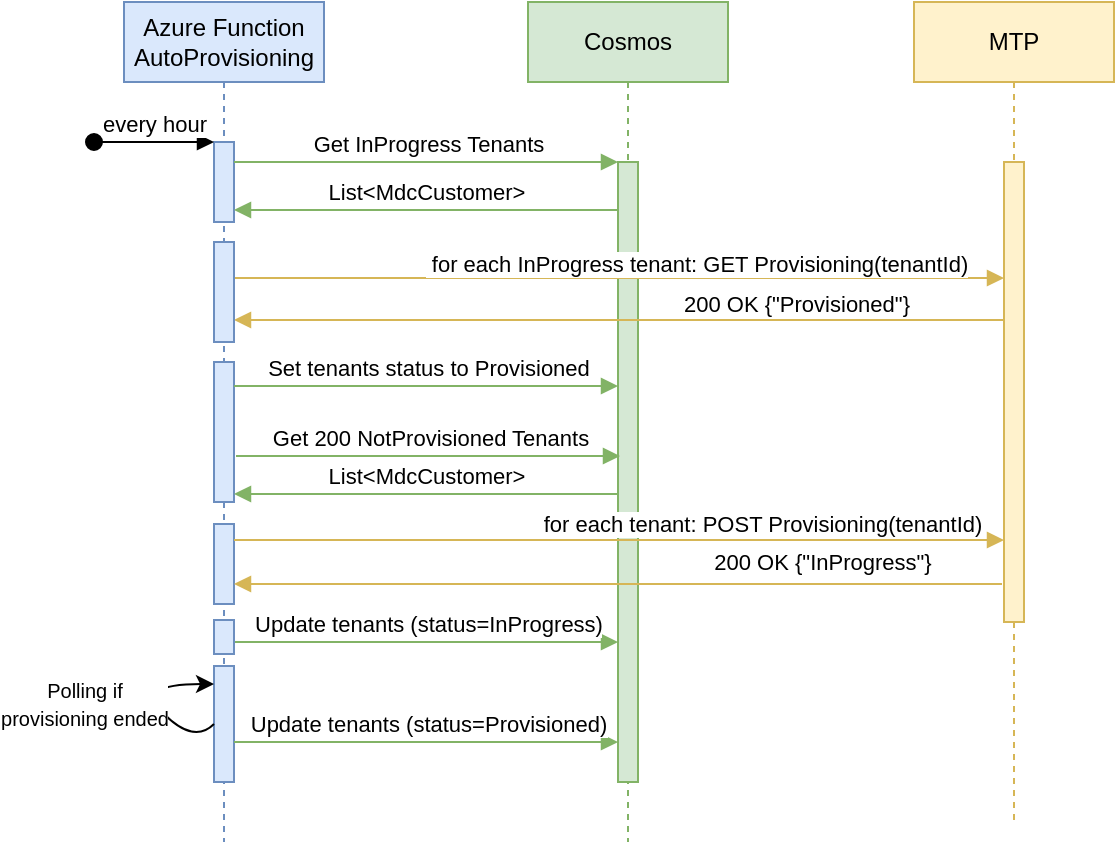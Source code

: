 <mxfile version="23.1.5" type="github" pages="6">
  <diagram name="Page-1" id="2YBvvXClWsGukQMizWep">
    <mxGraphModel dx="2714" dy="1416" grid="1" gridSize="10" guides="1" tooltips="1" connect="1" arrows="1" fold="1" page="1" pageScale="1" pageWidth="850" pageHeight="1100" math="0" shadow="0">
      <root>
        <mxCell id="0" />
        <mxCell id="1" parent="0" />
        <mxCell id="aM9ryv3xv72pqoxQDRHE-1" value="Azure Function&lt;br&gt;AutoProvisioning" style="shape=umlLifeline;perimeter=lifelinePerimeter;whiteSpace=wrap;html=1;container=0;dropTarget=0;collapsible=0;recursiveResize=0;outlineConnect=0;portConstraint=eastwest;newEdgeStyle={&quot;edgeStyle&quot;:&quot;elbowEdgeStyle&quot;,&quot;elbow&quot;:&quot;vertical&quot;,&quot;curved&quot;:0,&quot;rounded&quot;:0};fillColor=#dae8fc;strokeColor=#6c8ebf;" parent="1" vertex="1">
          <mxGeometry x="71" y="40" width="100" height="420" as="geometry" />
        </mxCell>
        <mxCell id="aM9ryv3xv72pqoxQDRHE-2" value="" style="html=1;points=[];perimeter=orthogonalPerimeter;outlineConnect=0;targetShapes=umlLifeline;portConstraint=eastwest;newEdgeStyle={&quot;edgeStyle&quot;:&quot;elbowEdgeStyle&quot;,&quot;elbow&quot;:&quot;vertical&quot;,&quot;curved&quot;:0,&quot;rounded&quot;:0};fillColor=#dae8fc;strokeColor=#6c8ebf;" parent="aM9ryv3xv72pqoxQDRHE-1" vertex="1">
          <mxGeometry x="45" y="70" width="10" height="40" as="geometry" />
        </mxCell>
        <mxCell id="aM9ryv3xv72pqoxQDRHE-3" value="every hour" style="html=1;verticalAlign=bottom;startArrow=oval;endArrow=block;startSize=8;edgeStyle=elbowEdgeStyle;elbow=vertical;curved=0;rounded=0;" parent="aM9ryv3xv72pqoxQDRHE-1" target="aM9ryv3xv72pqoxQDRHE-2" edge="1">
          <mxGeometry relative="1" as="geometry">
            <mxPoint x="-15" y="70" as="sourcePoint" />
          </mxGeometry>
        </mxCell>
        <mxCell id="b4lbpdpAouATNFra2iNW-19" value="" style="html=1;points=[];perimeter=orthogonalPerimeter;outlineConnect=0;targetShapes=umlLifeline;portConstraint=eastwest;newEdgeStyle={&quot;edgeStyle&quot;:&quot;elbowEdgeStyle&quot;,&quot;elbow&quot;:&quot;vertical&quot;,&quot;curved&quot;:0,&quot;rounded&quot;:0};fillColor=#dae8fc;strokeColor=#6c8ebf;" parent="aM9ryv3xv72pqoxQDRHE-1" vertex="1">
          <mxGeometry x="45" y="261" width="10" height="40" as="geometry" />
        </mxCell>
        <mxCell id="b4lbpdpAouATNFra2iNW-20" value="" style="html=1;points=[];perimeter=orthogonalPerimeter;outlineConnect=0;targetShapes=umlLifeline;portConstraint=eastwest;newEdgeStyle={&quot;edgeStyle&quot;:&quot;elbowEdgeStyle&quot;,&quot;elbow&quot;:&quot;vertical&quot;,&quot;curved&quot;:0,&quot;rounded&quot;:0};fillColor=#dae8fc;strokeColor=#6c8ebf;" parent="aM9ryv3xv72pqoxQDRHE-1" vertex="1">
          <mxGeometry x="45" y="332" width="10" height="58" as="geometry" />
        </mxCell>
        <mxCell id="aM9ryv3xv72pqoxQDRHE-5" value="Cosmos" style="shape=umlLifeline;perimeter=lifelinePerimeter;whiteSpace=wrap;html=1;container=0;dropTarget=0;collapsible=0;recursiveResize=0;outlineConnect=0;portConstraint=eastwest;newEdgeStyle={&quot;edgeStyle&quot;:&quot;elbowEdgeStyle&quot;,&quot;elbow&quot;:&quot;vertical&quot;,&quot;curved&quot;:0,&quot;rounded&quot;:0};fillColor=#d5e8d4;strokeColor=#82b366;" parent="1" vertex="1">
          <mxGeometry x="273" y="40" width="100" height="420" as="geometry" />
        </mxCell>
        <mxCell id="aM9ryv3xv72pqoxQDRHE-6" value="" style="html=1;points=[];perimeter=orthogonalPerimeter;outlineConnect=0;targetShapes=umlLifeline;portConstraint=eastwest;newEdgeStyle={&quot;edgeStyle&quot;:&quot;elbowEdgeStyle&quot;,&quot;elbow&quot;:&quot;vertical&quot;,&quot;curved&quot;:0,&quot;rounded&quot;:0};fillColor=#d5e8d4;strokeColor=#82b366;" parent="aM9ryv3xv72pqoxQDRHE-5" vertex="1">
          <mxGeometry x="45" y="80" width="10" height="310" as="geometry" />
        </mxCell>
        <mxCell id="aM9ryv3xv72pqoxQDRHE-7" value="Get InProgress Tenants" style="html=1;verticalAlign=bottom;endArrow=block;edgeStyle=elbowEdgeStyle;elbow=vertical;curved=0;rounded=0;fillColor=#d5e8d4;strokeColor=#82b366;" parent="1" source="aM9ryv3xv72pqoxQDRHE-2" target="aM9ryv3xv72pqoxQDRHE-6" edge="1">
          <mxGeometry x="0.003" relative="1" as="geometry">
            <mxPoint x="226" y="130" as="sourcePoint" />
            <Array as="points">
              <mxPoint x="211" y="120" />
            </Array>
            <mxPoint as="offset" />
          </mxGeometry>
        </mxCell>
        <mxCell id="aM9ryv3xv72pqoxQDRHE-9" value="List&amp;lt;MdcCustomer&amp;gt;" style="html=1;verticalAlign=bottom;endArrow=block;edgeStyle=elbowEdgeStyle;elbow=vertical;curved=0;rounded=0;fillColor=#d5e8d4;strokeColor=#82b366;" parent="1" source="aM9ryv3xv72pqoxQDRHE-6" target="aM9ryv3xv72pqoxQDRHE-2" edge="1">
          <mxGeometry relative="1" as="geometry">
            <mxPoint x="296" y="144" as="sourcePoint" />
            <Array as="points">
              <mxPoint x="221" y="144" />
            </Array>
            <mxPoint x="131" y="144" as="targetPoint" />
          </mxGeometry>
        </mxCell>
        <mxCell id="b4lbpdpAouATNFra2iNW-1" value="MTP" style="shape=umlLifeline;perimeter=lifelinePerimeter;whiteSpace=wrap;html=1;container=0;dropTarget=0;collapsible=0;recursiveResize=0;outlineConnect=0;portConstraint=eastwest;newEdgeStyle={&quot;edgeStyle&quot;:&quot;elbowEdgeStyle&quot;,&quot;elbow&quot;:&quot;vertical&quot;,&quot;curved&quot;:0,&quot;rounded&quot;:0};fillColor=#fff2cc;strokeColor=#d6b656;" parent="1" vertex="1">
          <mxGeometry x="466" y="40" width="100" height="410" as="geometry" />
        </mxCell>
        <mxCell id="b4lbpdpAouATNFra2iNW-2" value="" style="html=1;points=[];perimeter=orthogonalPerimeter;outlineConnect=0;targetShapes=umlLifeline;portConstraint=eastwest;newEdgeStyle={&quot;edgeStyle&quot;:&quot;elbowEdgeStyle&quot;,&quot;elbow&quot;:&quot;vertical&quot;,&quot;curved&quot;:0,&quot;rounded&quot;:0};fillColor=#fff2cc;strokeColor=#d6b656;" parent="b4lbpdpAouATNFra2iNW-1" vertex="1">
          <mxGeometry x="45" y="80" width="10" height="230" as="geometry" />
        </mxCell>
        <mxCell id="b4lbpdpAouATNFra2iNW-3" value="&amp;nbsp;for each InProgress tenant: GET Provisioning(tenantId)" style="html=1;verticalAlign=bottom;endArrow=block;edgeStyle=elbowEdgeStyle;elbow=vertical;curved=0;rounded=0;fillColor=#fff2cc;strokeColor=#d6b656;" parent="1" target="b4lbpdpAouATNFra2iNW-2" edge="1">
          <mxGeometry x="0.198" y="-2" relative="1" as="geometry">
            <mxPoint x="126" y="178" as="sourcePoint" />
            <Array as="points">
              <mxPoint x="217" y="178" />
            </Array>
            <mxPoint x="486" y="178" as="targetPoint" />
            <mxPoint as="offset" />
          </mxGeometry>
        </mxCell>
        <mxCell id="b4lbpdpAouATNFra2iNW-4" value="200 OK {&quot;Provisioned&quot;}" style="html=1;verticalAlign=bottom;endArrow=block;edgeStyle=elbowEdgeStyle;elbow=vertical;curved=0;rounded=0;fillColor=#fff2cc;strokeColor=#d6b656;" parent="1" source="b4lbpdpAouATNFra2iNW-2" target="aM9ryv3xv72pqoxQDRHE-4" edge="1">
          <mxGeometry x="-0.456" y="1" relative="1" as="geometry">
            <mxPoint x="486" y="199" as="sourcePoint" />
            <Array as="points">
              <mxPoint x="227" y="199" />
            </Array>
            <mxPoint x="131" y="200" as="targetPoint" />
            <mxPoint as="offset" />
          </mxGeometry>
        </mxCell>
        <mxCell id="b4lbpdpAouATNFra2iNW-7" value="for each tenant: POST Provisioning(tenantId)" style="html=1;verticalAlign=bottom;endArrow=block;edgeStyle=elbowEdgeStyle;elbow=vertical;curved=0;rounded=0;fillColor=#fff2cc;strokeColor=#d6b656;" parent="1" target="b4lbpdpAouATNFra2iNW-2" edge="1">
          <mxGeometry x="0.371" y="-1" relative="1" as="geometry">
            <mxPoint x="126" y="309" as="sourcePoint" />
            <Array as="points">
              <mxPoint x="217" y="309" />
            </Array>
            <mxPoint x="500" y="309" as="targetPoint" />
            <mxPoint as="offset" />
          </mxGeometry>
        </mxCell>
        <mxCell id="b4lbpdpAouATNFra2iNW-8" value="200 OK {&quot;InProgress&quot;}" style="html=1;verticalAlign=bottom;endArrow=block;edgeStyle=elbowEdgeStyle;elbow=vertical;curved=0;rounded=0;fillColor=#fff2cc;strokeColor=#d6b656;" parent="1" edge="1">
          <mxGeometry x="-0.528" y="-2" relative="1" as="geometry">
            <mxPoint x="510" y="331" as="sourcePoint" />
            <Array as="points">
              <mxPoint x="227" y="331" />
            </Array>
            <mxPoint x="126" y="331" as="targetPoint" />
            <mxPoint as="offset" />
          </mxGeometry>
        </mxCell>
        <mxCell id="b4lbpdpAouATNFra2iNW-9" value="Update tenants (status=InProgress)" style="html=1;verticalAlign=bottom;endArrow=block;edgeStyle=elbowEdgeStyle;elbow=vertical;curved=0;rounded=0;fillColor=#d5e8d4;strokeColor=#82b366;" parent="1" edge="1">
          <mxGeometry x="0.003" relative="1" as="geometry">
            <mxPoint x="126" y="360" as="sourcePoint" />
            <Array as="points">
              <mxPoint x="216" y="360" />
            </Array>
            <mxPoint x="318" y="360" as="targetPoint" />
            <mxPoint as="offset" />
          </mxGeometry>
        </mxCell>
        <mxCell id="aM9ryv3xv72pqoxQDRHE-4" value="" style="html=1;points=[];perimeter=orthogonalPerimeter;outlineConnect=0;targetShapes=umlLifeline;portConstraint=eastwest;newEdgeStyle={&quot;edgeStyle&quot;:&quot;elbowEdgeStyle&quot;,&quot;elbow&quot;:&quot;vertical&quot;,&quot;curved&quot;:0,&quot;rounded&quot;:0};fillColor=#dae8fc;strokeColor=#6c8ebf;" parent="1" vertex="1">
          <mxGeometry x="116" y="160" width="10" height="50" as="geometry" />
        </mxCell>
        <mxCell id="b4lbpdpAouATNFra2iNW-11" value="" style="html=1;points=[];perimeter=orthogonalPerimeter;outlineConnect=0;targetShapes=umlLifeline;portConstraint=eastwest;newEdgeStyle={&quot;edgeStyle&quot;:&quot;elbowEdgeStyle&quot;,&quot;elbow&quot;:&quot;vertical&quot;,&quot;curved&quot;:0,&quot;rounded&quot;:0};fillColor=#dae8fc;strokeColor=#6c8ebf;" parent="1" vertex="1">
          <mxGeometry x="116" y="220" width="10" height="70" as="geometry" />
        </mxCell>
        <mxCell id="b4lbpdpAouATNFra2iNW-12" value="Get 200 NotProvisioned Tenants" style="html=1;verticalAlign=bottom;endArrow=block;edgeStyle=elbowEdgeStyle;elbow=vertical;curved=0;rounded=0;fillColor=#d5e8d4;strokeColor=#82b366;" parent="1" edge="1">
          <mxGeometry x="0.003" relative="1" as="geometry">
            <mxPoint x="127" y="267" as="sourcePoint" />
            <Array as="points">
              <mxPoint x="212" y="267" />
            </Array>
            <mxPoint x="319" y="267" as="targetPoint" />
            <mxPoint as="offset" />
          </mxGeometry>
        </mxCell>
        <mxCell id="b4lbpdpAouATNFra2iNW-13" value="List&amp;lt;MdcCustomer&amp;gt;" style="html=1;verticalAlign=bottom;endArrow=block;edgeStyle=elbowEdgeStyle;elbow=vertical;curved=0;rounded=0;fillColor=#d5e8d4;strokeColor=#82b366;" parent="1" edge="1">
          <mxGeometry relative="1" as="geometry">
            <mxPoint x="318" y="286" as="sourcePoint" />
            <Array as="points">
              <mxPoint x="231" y="286" />
            </Array>
            <mxPoint x="126" y="286" as="targetPoint" />
          </mxGeometry>
        </mxCell>
        <mxCell id="b4lbpdpAouATNFra2iNW-14" value="" style="html=1;points=[];perimeter=orthogonalPerimeter;outlineConnect=0;targetShapes=umlLifeline;portConstraint=eastwest;newEdgeStyle={&quot;edgeStyle&quot;:&quot;elbowEdgeStyle&quot;,&quot;elbow&quot;:&quot;vertical&quot;,&quot;curved&quot;:0,&quot;rounded&quot;:0};fillColor=#dae8fc;strokeColor=#6c8ebf;" parent="1" vertex="1">
          <mxGeometry x="116" y="349" width="10" height="17" as="geometry" />
        </mxCell>
        <mxCell id="b4lbpdpAouATNFra2iNW-16" value="" style="curved=1;endArrow=classic;html=1;rounded=0;" parent="1" edge="1">
          <mxGeometry width="50" height="50" relative="1" as="geometry">
            <mxPoint x="116" y="401" as="sourcePoint" />
            <mxPoint x="116" y="381" as="targetPoint" />
            <Array as="points">
              <mxPoint x="106" y="411" />
              <mxPoint x="76" y="381" />
            </Array>
          </mxGeometry>
        </mxCell>
        <mxCell id="b4lbpdpAouATNFra2iNW-17" value="&lt;font style=&quot;font-size: 10px;&quot;&gt;Polling if &lt;br&gt;provisioning ended&lt;/font&gt;" style="edgeLabel;html=1;align=center;verticalAlign=middle;resizable=0;points=[];" parent="b4lbpdpAouATNFra2iNW-16" vertex="1" connectable="0">
          <mxGeometry x="-0.183" y="-4" relative="1" as="geometry">
            <mxPoint x="-40" y="1" as="offset" />
          </mxGeometry>
        </mxCell>
        <mxCell id="b4lbpdpAouATNFra2iNW-18" value="Set tenants status to Provisioned" style="html=1;verticalAlign=bottom;endArrow=block;edgeStyle=elbowEdgeStyle;elbow=vertical;curved=0;rounded=0;fillColor=#d5e8d4;strokeColor=#82b366;" parent="1" edge="1">
          <mxGeometry x="0.003" relative="1" as="geometry">
            <mxPoint x="126" y="232" as="sourcePoint" />
            <Array as="points">
              <mxPoint x="211" y="232" />
            </Array>
            <mxPoint x="318" y="232" as="targetPoint" />
            <mxPoint as="offset" />
          </mxGeometry>
        </mxCell>
        <mxCell id="b4lbpdpAouATNFra2iNW-21" value="Update tenants (status=Provisioned)" style="html=1;verticalAlign=bottom;endArrow=block;edgeStyle=elbowEdgeStyle;elbow=vertical;curved=0;rounded=0;fillColor=#d5e8d4;strokeColor=#82b366;" parent="1" edge="1">
          <mxGeometry x="0.003" relative="1" as="geometry">
            <mxPoint x="126" y="410" as="sourcePoint" />
            <Array as="points">
              <mxPoint x="216" y="410" />
            </Array>
            <mxPoint x="318" y="410" as="targetPoint" />
            <mxPoint as="offset" />
          </mxGeometry>
        </mxCell>
      </root>
    </mxGraphModel>
  </diagram>
  <diagram id="FLXgtTnk6XGDQVFKjpVH" name="Page-2">
    <mxGraphModel dx="2714" dy="1416" grid="1" gridSize="10" guides="1" tooltips="1" connect="1" arrows="1" fold="1" page="1" pageScale="1" pageWidth="850" pageHeight="1100" math="0" shadow="0">
      <root>
        <mxCell id="0" />
        <mxCell id="1" parent="0" />
        <mxCell id="_qo7cVIRxFELI1Txun5--12" value="" style="rounded=0;whiteSpace=wrap;html=1;fillColor=none;dashed=1;" parent="1" vertex="1">
          <mxGeometry x="270" y="38" width="330" height="392" as="geometry" />
        </mxCell>
        <mxCell id="_qo7cVIRxFELI1Txun5--7" style="edgeStyle=orthogonalEdgeStyle;rounded=0;orthogonalLoop=1;jettySize=auto;html=1;exitX=1;exitY=0.5;exitDx=0;exitDy=0;entryX=0;entryY=0.5;entryDx=0;entryDy=0;" parent="1" source="_qo7cVIRxFELI1Txun5--1" target="_qo7cVIRxFELI1Txun5--2" edge="1">
          <mxGeometry relative="1" as="geometry" />
        </mxCell>
        <mxCell id="_qo7cVIRxFELI1Txun5--8" style="edgeStyle=orthogonalEdgeStyle;rounded=0;orthogonalLoop=1;jettySize=auto;html=1;exitX=1;exitY=0.5;exitDx=0;exitDy=0;" parent="1" source="_qo7cVIRxFELI1Txun5--1" target="_qo7cVIRxFELI1Txun5--3" edge="1">
          <mxGeometry relative="1" as="geometry">
            <Array as="points">
              <mxPoint x="440" y="150" />
              <mxPoint x="440" y="130" />
            </Array>
          </mxGeometry>
        </mxCell>
        <mxCell id="_qo7cVIRxFELI1Txun5--9" style="edgeStyle=orthogonalEdgeStyle;rounded=0;orthogonalLoop=1;jettySize=auto;html=1;exitX=1;exitY=0.5;exitDx=0;exitDy=0;entryX=0;entryY=0.5;entryDx=0;entryDy=0;" parent="1" source="_qo7cVIRxFELI1Txun5--1" target="_qo7cVIRxFELI1Txun5--4" edge="1">
          <mxGeometry relative="1" as="geometry" />
        </mxCell>
        <mxCell id="_qo7cVIRxFELI1Txun5--1" value="M365D" style="whiteSpace=wrap;html=1;aspect=fixed;" parent="1" vertex="1">
          <mxGeometry x="320" y="110" width="80" height="80" as="geometry" />
        </mxCell>
        <mxCell id="_qo7cVIRxFELI1Txun5--2" value="MDO" style="whiteSpace=wrap;html=1;aspect=fixed;fillColor=#d5e8d4;strokeColor=#82b366;" parent="1" vertex="1">
          <mxGeometry x="480" y="50" width="50" height="50" as="geometry" />
        </mxCell>
        <mxCell id="_qo7cVIRxFELI1Txun5--18" style="edgeStyle=orthogonalEdgeStyle;rounded=0;orthogonalLoop=1;jettySize=auto;html=1;exitX=1;exitY=0.5;exitDx=0;exitDy=0;entryX=1;entryY=0.5;entryDx=0;entryDy=0;" parent="1" source="_qo7cVIRxFELI1Txun5--3" target="_qo7cVIRxFELI1Txun5--10" edge="1">
          <mxGeometry relative="1" as="geometry">
            <Array as="points">
              <mxPoint x="570" y="135" />
              <mxPoint x="570" y="370" />
            </Array>
          </mxGeometry>
        </mxCell>
        <mxCell id="_qo7cVIRxFELI1Txun5--3" value="MDE" style="whiteSpace=wrap;html=1;aspect=fixed;fillColor=#fff2cc;strokeColor=#d6b656;" parent="1" vertex="1">
          <mxGeometry x="480" y="110" width="50" height="50" as="geometry" />
        </mxCell>
        <mxCell id="_qo7cVIRxFELI1Txun5--4" value="MDC" style="whiteSpace=wrap;html=1;aspect=fixed;fillColor=#f8cecc;strokeColor=#b85450;" parent="1" vertex="1">
          <mxGeometry x="480" y="219" width="50" height="50" as="geometry" />
        </mxCell>
        <mxCell id="_qo7cVIRxFELI1Txun5--6" value="" style="endArrow=none;dashed=1;html=1;dashPattern=1 3;strokeWidth=2;rounded=0;" parent="1" edge="1">
          <mxGeometry width="50" height="50" relative="1" as="geometry">
            <mxPoint x="504.66" y="208" as="sourcePoint" />
            <mxPoint x="504.66" y="168" as="targetPoint" />
          </mxGeometry>
        </mxCell>
        <mxCell id="_qo7cVIRxFELI1Txun5--11" style="edgeStyle=orthogonalEdgeStyle;rounded=0;orthogonalLoop=1;jettySize=auto;html=1;exitX=0.5;exitY=0;exitDx=0;exitDy=0;" parent="1" source="_qo7cVIRxFELI1Txun5--10" target="_qo7cVIRxFELI1Txun5--1" edge="1">
          <mxGeometry relative="1" as="geometry" />
        </mxCell>
        <mxCell id="_qo7cVIRxFELI1Txun5--10" value="MDE" style="whiteSpace=wrap;html=1;aspect=fixed;fillColor=#fff2cc;strokeColor=#d6b656;" parent="1" vertex="1">
          <mxGeometry x="320" y="330" width="80" height="80" as="geometry" />
        </mxCell>
        <mxCell id="_qo7cVIRxFELI1Txun5--13" value="M365D" style="text;html=1;align=center;verticalAlign=middle;resizable=0;points=[];autosize=1;strokeColor=none;fillColor=none;" parent="1" vertex="1">
          <mxGeometry x="400" y="6" width="60" height="30" as="geometry" />
        </mxCell>
        <mxCell id="_qo7cVIRxFELI1Txun5--15" style="edgeStyle=orthogonalEdgeStyle;rounded=0;orthogonalLoop=1;jettySize=auto;html=1;exitX=1;exitY=0.5;exitDx=0;exitDy=0;entryX=0;entryY=0.5;entryDx=0;entryDy=0;" parent="1" source="_qo7cVIRxFELI1Txun5--14" target="_qo7cVIRxFELI1Txun5--1" edge="1">
          <mxGeometry relative="1" as="geometry" />
        </mxCell>
        <mxCell id="_qo7cVIRxFELI1Txun5--14" value="Auto provisioning API" style="whiteSpace=wrap;html=1;aspect=fixed;fillColor=#f8cecc;strokeColor=#b85450;" parent="1" vertex="1">
          <mxGeometry x="100" y="110" width="80" height="80" as="geometry" />
        </mxCell>
        <mxCell id="_qo7cVIRxFELI1Txun5--17" style="edgeStyle=orthogonalEdgeStyle;rounded=0;orthogonalLoop=1;jettySize=auto;html=1;exitX=1;exitY=0.5;exitDx=0;exitDy=0;entryX=0;entryY=0.5;entryDx=0;entryDy=0;" parent="1" source="_qo7cVIRxFELI1Txun5--16" target="_qo7cVIRxFELI1Txun5--10" edge="1">
          <mxGeometry relative="1" as="geometry" />
        </mxCell>
        <mxCell id="_qo7cVIRxFELI1Txun5--16" value="Defender for Servers license API" style="whiteSpace=wrap;html=1;aspect=fixed;fillColor=#fff2cc;strokeColor=#d6b656;" parent="1" vertex="1">
          <mxGeometry x="90" y="330" width="80" height="80" as="geometry" />
        </mxCell>
      </root>
    </mxGraphModel>
  </diagram>
  <diagram id="XdzPJeZ_-o4MOwimcYt9" name="Page-3">
    <mxGraphModel dx="3564" dy="1416" grid="1" gridSize="10" guides="1" tooltips="1" connect="1" arrows="1" fold="1" page="1" pageScale="1" pageWidth="850" pageHeight="1100" math="0" shadow="0">
      <root>
        <mxCell id="0" />
        <mxCell id="1" parent="0" />
        <mxCell id="kuniNy63UJSaVEbGFjQ9-19" value="MTP Provisioning service" style="rounded=0;whiteSpace=wrap;html=1;fillColor=#f8cecc;strokeColor=#b85450;" parent="1" vertex="1">
          <mxGeometry x="390" y="410" width="310" height="190" as="geometry" />
        </mxCell>
        <mxCell id="kuniNy63UJSaVEbGFjQ9-1" value="Every 1h -&lt;br&gt;Detect tenants to provision" style="rounded=0;whiteSpace=wrap;html=1;fillColor=#f8cecc;strokeColor=#b85450;" parent="1" vertex="1">
          <mxGeometry x="20" y="110" width="230" height="130" as="geometry" />
        </mxCell>
        <mxCell id="kuniNy63UJSaVEbGFjQ9-13" style="edgeStyle=orthogonalEdgeStyle;rounded=0;orthogonalLoop=1;jettySize=auto;html=1;exitX=1;exitY=0.5;exitDx=0;exitDy=0;entryX=0;entryY=0.5;entryDx=0;entryDy=0;" parent="1" source="kuniNy63UJSaVEbGFjQ9-2" target="kuniNy63UJSaVEbGFjQ9-11" edge="1">
          <mxGeometry relative="1" as="geometry" />
        </mxCell>
        <mxCell id="kuniNy63UJSaVEbGFjQ9-33" style="edgeStyle=orthogonalEdgeStyle;rounded=0;orthogonalLoop=1;jettySize=auto;html=1;exitX=1;exitY=0.5;exitDx=0;exitDy=0;entryX=0;entryY=0.5;entryDx=0;entryDy=0;" parent="1" source="kuniNy63UJSaVEbGFjQ9-2" target="kuniNy63UJSaVEbGFjQ9-32" edge="1">
          <mxGeometry relative="1" as="geometry" />
        </mxCell>
        <mxCell id="kuniNy63UJSaVEbGFjQ9-2" value="New tenant handler" style="rounded=0;whiteSpace=wrap;html=1;fillColor=#f8cecc;strokeColor=#b85450;" parent="1" vertex="1">
          <mxGeometry x="380" y="110" width="310" height="190" as="geometry" />
        </mxCell>
        <mxCell id="kuniNy63UJSaVEbGFjQ9-3" value="Provision" style="rounded=1;whiteSpace=wrap;html=1;" parent="1" vertex="1">
          <mxGeometry x="400" y="420" width="110" height="20" as="geometry" />
        </mxCell>
        <mxCell id="kuniNy63UJSaVEbGFjQ9-4" value="Get MTP status" style="rounded=1;whiteSpace=wrap;html=1;" parent="1" vertex="1">
          <mxGeometry x="510" y="120" width="110" height="20" as="geometry" />
        </mxCell>
        <mxCell id="kuniNy63UJSaVEbGFjQ9-6" value="Get Graph info" style="rounded=1;whiteSpace=wrap;html=1;" parent="1" vertex="1">
          <mxGeometry x="390" y="150" width="110" height="20" as="geometry" />
        </mxCell>
        <mxCell id="kuniNy63UJSaVEbGFjQ9-7" value="GCC Filter" style="rounded=1;whiteSpace=wrap;html=1;" parent="1" vertex="1">
          <mxGeometry x="510" y="150" width="110" height="20" as="geometry" />
        </mxCell>
        <mxCell id="kuniNy63UJSaVEbGFjQ9-8" value="Register Cache" style="rounded=1;whiteSpace=wrap;html=1;" parent="1" vertex="1">
          <mxGeometry x="390" y="220" width="110" height="20" as="geometry" />
        </mxCell>
        <mxCell id="kuniNy63UJSaVEbGFjQ9-11" value="MdcTenantStatus = Provisioned" style="rounded=0;whiteSpace=wrap;html=1;fillColor=#dae8fc;strokeColor=#6c8ebf;" parent="1" vertex="1">
          <mxGeometry x="770" y="175" width="170" height="60" as="geometry" />
        </mxCell>
        <mxCell id="kuniNy63UJSaVEbGFjQ9-14" value="MdcTenantStatus = NotRelevant" style="rounded=0;whiteSpace=wrap;html=1;fillColor=#dae8fc;strokeColor=#6c8ebf;" parent="1" vertex="1">
          <mxGeometry x="770" y="400" width="170" height="60" as="geometry" />
        </mxCell>
        <mxCell id="kuniNy63UJSaVEbGFjQ9-15" value="MdcTenantStatus = MtpProvisioningInProcess" style="rounded=0;whiteSpace=wrap;html=1;fillColor=#dae8fc;strokeColor=#6c8ebf;" parent="1" vertex="1">
          <mxGeometry x="770" y="290" width="170" height="60" as="geometry" />
        </mxCell>
        <mxCell id="kuniNy63UJSaVEbGFjQ9-17" style="edgeStyle=orthogonalEdgeStyle;rounded=0;orthogonalLoop=1;jettySize=auto;html=1;exitX=1;exitY=0.5;exitDx=0;exitDy=0;entryX=0.003;entryY=0.424;entryDx=0;entryDy=0;entryPerimeter=0;" parent="1" source="kuniNy63UJSaVEbGFjQ9-2" target="kuniNy63UJSaVEbGFjQ9-14" edge="1">
          <mxGeometry relative="1" as="geometry" />
        </mxCell>
        <mxCell id="kuniNy63UJSaVEbGFjQ9-18" style="edgeStyle=orthogonalEdgeStyle;rounded=0;orthogonalLoop=1;jettySize=auto;html=1;exitX=1;exitY=0.5;exitDx=0;exitDy=0;entryX=0.003;entryY=0.676;entryDx=0;entryDy=0;entryPerimeter=0;" parent="1" source="kuniNy63UJSaVEbGFjQ9-2" target="kuniNy63UJSaVEbGFjQ9-15" edge="1">
          <mxGeometry relative="1" as="geometry" />
        </mxCell>
        <mxCell id="kuniNy63UJSaVEbGFjQ9-20" style="edgeStyle=orthogonalEdgeStyle;rounded=0;orthogonalLoop=1;jettySize=auto;html=1;exitX=0.5;exitY=1;exitDx=0;exitDy=0;entryX=0.468;entryY=-0.006;entryDx=0;entryDy=0;entryPerimeter=0;" parent="1" source="kuniNy63UJSaVEbGFjQ9-2" target="kuniNy63UJSaVEbGFjQ9-19" edge="1">
          <mxGeometry relative="1" as="geometry" />
        </mxCell>
        <mxCell id="kuniNy63UJSaVEbGFjQ9-21" value="Tenant" style="edgeLabel;html=1;align=center;verticalAlign=middle;resizable=0;points=[];" parent="kuniNy63UJSaVEbGFjQ9-20" vertex="1" connectable="0">
          <mxGeometry x="-0.061" y="-3" relative="1" as="geometry">
            <mxPoint y="1" as="offset" />
          </mxGeometry>
        </mxCell>
        <mxCell id="kuniNy63UJSaVEbGFjQ9-22" value="Get AAD info" style="rounded=1;whiteSpace=wrap;html=1;" parent="1" vertex="1">
          <mxGeometry x="390" y="120" width="110" height="20" as="geometry" />
        </mxCell>
        <mxCell id="kuniNy63UJSaVEbGFjQ9-28" style="edgeStyle=orthogonalEdgeStyle;rounded=0;orthogonalLoop=1;jettySize=auto;html=1;exitX=1;exitY=0.5;exitDx=0;exitDy=0;entryX=0;entryY=0.344;entryDx=0;entryDy=0;entryPerimeter=0;" parent="1" source="kuniNy63UJSaVEbGFjQ9-1" target="kuniNy63UJSaVEbGFjQ9-2" edge="1">
          <mxGeometry relative="1" as="geometry" />
        </mxCell>
        <mxCell id="kuniNy63UJSaVEbGFjQ9-29" value="Get new tenants + not provisioned tenants + MtpProvisioningInProcess" style="rounded=1;whiteSpace=wrap;html=1;" parent="1" vertex="1">
          <mxGeometry x="30" y="120" width="210" height="40" as="geometry" />
        </mxCell>
        <mxCell id="kuniNy63UJSaVEbGFjQ9-30" style="edgeStyle=orthogonalEdgeStyle;rounded=0;orthogonalLoop=1;jettySize=auto;html=1;exitX=1;exitY=0.75;exitDx=0;exitDy=0;entryX=1.006;entryY=0.409;entryDx=0;entryDy=0;entryPerimeter=0;" parent="1" source="kuniNy63UJSaVEbGFjQ9-19" target="kuniNy63UJSaVEbGFjQ9-11" edge="1">
          <mxGeometry relative="1" as="geometry">
            <Array as="points">
              <mxPoint x="1000" y="552" />
              <mxPoint x="1000" y="200" />
            </Array>
          </mxGeometry>
        </mxCell>
        <mxCell id="kuniNy63UJSaVEbGFjQ9-31" value="Completed" style="edgeLabel;html=1;align=center;verticalAlign=middle;resizable=0;points=[];" parent="kuniNy63UJSaVEbGFjQ9-30" vertex="1" connectable="0">
          <mxGeometry x="0.257" y="1" relative="1" as="geometry">
            <mxPoint as="offset" />
          </mxGeometry>
        </mxCell>
        <mxCell id="kuniNy63UJSaVEbGFjQ9-32" value="MdcTenantStatus = New&lt;br&gt;(default when created)" style="rounded=0;whiteSpace=wrap;html=1;fillColor=#dae8fc;strokeColor=#6c8ebf;" parent="1" vertex="1">
          <mxGeometry x="770" y="90" width="170" height="60" as="geometry" />
        </mxCell>
        <mxCell id="aKnXSDZnGnpW_RMr12pP-1" value="NewMdcTenantsHandler:&lt;br&gt;1. GetTenantsToProvision()&lt;br&gt;2. For each tenant:&lt;br&gt;Get tenant from cosmos&lt;br&gt;2.1. Get tenant scope&lt;br&gt;2.2. Get country code&lt;br&gt;2.3. Get MTP status&lt;br&gt;2.4. Register cache&lt;br&gt;2.5. Put in Cosmos" style="text;html=1;align=center;verticalAlign=middle;resizable=0;points=[];autosize=1;strokeColor=none;fillColor=none;" parent="1" vertex="1">
          <mxGeometry x="-5" y="253" width="170" height="140" as="geometry" />
        </mxCell>
        <mxCell id="aKnXSDZnGnpW_RMr12pP-3" style="edgeStyle=orthogonalEdgeStyle;rounded=0;orthogonalLoop=1;jettySize=auto;html=1;exitX=0.5;exitY=1;exitDx=0;exitDy=0;" parent="1" source="aKnXSDZnGnpW_RMr12pP-2" edge="1">
          <mxGeometry relative="1" as="geometry">
            <mxPoint y="594" as="targetPoint" />
          </mxGeometry>
        </mxCell>
        <mxCell id="aKnXSDZnGnpW_RMr12pP-5" value="if null" style="edgeLabel;html=1;align=center;verticalAlign=middle;resizable=0;points=[];" parent="aKnXSDZnGnpW_RMr12pP-3" vertex="1" connectable="0">
          <mxGeometry x="0.129" y="1" relative="1" as="geometry">
            <mxPoint as="offset" />
          </mxGeometry>
        </mxCell>
        <mxCell id="aKnXSDZnGnpW_RMr12pP-7" style="edgeStyle=orthogonalEdgeStyle;rounded=0;orthogonalLoop=1;jettySize=auto;html=1;exitX=0.5;exitY=1;exitDx=0;exitDy=0;entryX=0.5;entryY=0;entryDx=0;entryDy=0;" parent="1" source="aKnXSDZnGnpW_RMr12pP-2" target="aKnXSDZnGnpW_RMr12pP-6" edge="1">
          <mxGeometry relative="1" as="geometry">
            <Array as="points">
              <mxPoint x="70" y="564" />
              <mxPoint x="160" y="564" />
            </Array>
          </mxGeometry>
        </mxCell>
        <mxCell id="aKnXSDZnGnpW_RMr12pP-2" value="Get tenant from cosmos" style="rounded=0;whiteSpace=wrap;html=1;fillColor=#d5e8d4;strokeColor=#82b366;" parent="1" vertex="1">
          <mxGeometry x="10" y="474" width="120" height="60" as="geometry" />
        </mxCell>
        <mxCell id="aKnXSDZnGnpW_RMr12pP-20" style="edgeStyle=orthogonalEdgeStyle;rounded=0;orthogonalLoop=1;jettySize=auto;html=1;exitX=0.5;exitY=1;exitDx=0;exitDy=0;" parent="1" source="aKnXSDZnGnpW_RMr12pP-4" target="aKnXSDZnGnpW_RMr12pP-18" edge="1">
          <mxGeometry relative="1" as="geometry">
            <Array as="points">
              <mxPoint x="-10" y="784" />
              <mxPoint x="80" y="784" />
            </Array>
          </mxGeometry>
        </mxCell>
        <mxCell id="aKnXSDZnGnpW_RMr12pP-4" value="Register cache" style="rounded=0;whiteSpace=wrap;html=1;fillColor=#d5e8d4;strokeColor=#82b366;" parent="1" vertex="1">
          <mxGeometry x="-70" y="594" width="120" height="60" as="geometry" />
        </mxCell>
        <mxCell id="aKnXSDZnGnpW_RMr12pP-17" style="edgeStyle=orthogonalEdgeStyle;rounded=0;orthogonalLoop=1;jettySize=auto;html=1;exitX=0.5;exitY=1;exitDx=0;exitDy=0;entryX=0.5;entryY=0;entryDx=0;entryDy=0;" parent="1" source="aKnXSDZnGnpW_RMr12pP-6" target="aKnXSDZnGnpW_RMr12pP-8" edge="1">
          <mxGeometry relative="1" as="geometry" />
        </mxCell>
        <mxCell id="aKnXSDZnGnpW_RMr12pP-6" value="Get tenant scope + country code" style="rounded=0;whiteSpace=wrap;html=1;fillColor=#d5e8d4;strokeColor=#82b366;" parent="1" vertex="1">
          <mxGeometry x="100" y="594" width="120" height="60" as="geometry" />
        </mxCell>
        <mxCell id="aKnXSDZnGnpW_RMr12pP-19" style="edgeStyle=orthogonalEdgeStyle;rounded=0;orthogonalLoop=1;jettySize=auto;html=1;exitX=0.5;exitY=1;exitDx=0;exitDy=0;entryX=0.5;entryY=0;entryDx=0;entryDy=0;" parent="1" source="aKnXSDZnGnpW_RMr12pP-8" target="aKnXSDZnGnpW_RMr12pP-18" edge="1">
          <mxGeometry relative="1" as="geometry">
            <Array as="points">
              <mxPoint x="160" y="784" />
              <mxPoint x="80" y="784" />
            </Array>
          </mxGeometry>
        </mxCell>
        <mxCell id="aKnXSDZnGnpW_RMr12pP-26" style="edgeStyle=orthogonalEdgeStyle;rounded=0;orthogonalLoop=1;jettySize=auto;html=1;exitX=1;exitY=0.5;exitDx=0;exitDy=0;entryX=0;entryY=0.5;entryDx=0;entryDy=0;" parent="1" source="aKnXSDZnGnpW_RMr12pP-8" target="aKnXSDZnGnpW_RMr12pP-25" edge="1">
          <mxGeometry relative="1" as="geometry" />
        </mxCell>
        <mxCell id="aKnXSDZnGnpW_RMr12pP-27" value="if failed/GCC" style="edgeLabel;html=1;align=center;verticalAlign=middle;resizable=0;points=[];" parent="aKnXSDZnGnpW_RMr12pP-26" vertex="1" connectable="0">
          <mxGeometry x="0.074" y="-2" relative="1" as="geometry">
            <mxPoint as="offset" />
          </mxGeometry>
        </mxCell>
        <mxCell id="aKnXSDZnGnpW_RMr12pP-8" value="Get MTP status" style="rounded=0;whiteSpace=wrap;html=1;fillColor=#d5e8d4;strokeColor=#82b366;" parent="1" vertex="1">
          <mxGeometry x="100" y="694" width="120" height="60" as="geometry" />
        </mxCell>
        <mxCell id="aKnXSDZnGnpW_RMr12pP-16" value="Check complete" style="rounded=1;whiteSpace=wrap;html=1;" parent="1" vertex="1">
          <mxGeometry x="400" y="450" width="110" height="20" as="geometry" />
        </mxCell>
        <mxCell id="aKnXSDZnGnpW_RMr12pP-18" value="Update/Create in cosmos" style="rounded=0;whiteSpace=wrap;html=1;fillColor=#d5e8d4;strokeColor=#82b366;" parent="1" vertex="1">
          <mxGeometry x="20" y="824" width="120" height="60" as="geometry" />
        </mxCell>
        <mxCell id="aKnXSDZnGnpW_RMr12pP-22" value="Provisioned" style="rounded=0;whiteSpace=wrap;html=1;fillColor=#dae8fc;strokeColor=#6c8ebf;" parent="1" vertex="1">
          <mxGeometry x="319" y="674" width="161" height="60" as="geometry" />
        </mxCell>
        <mxCell id="aKnXSDZnGnpW_RMr12pP-23" style="edgeStyle=orthogonalEdgeStyle;rounded=0;orthogonalLoop=1;jettySize=auto;html=1;exitX=1;exitY=0.5;exitDx=0;exitDy=0;entryX=-0.004;entryY=0.347;entryDx=0;entryDy=0;entryPerimeter=0;" parent="1" source="aKnXSDZnGnpW_RMr12pP-8" target="aKnXSDZnGnpW_RMr12pP-22" edge="1">
          <mxGeometry relative="1" as="geometry" />
        </mxCell>
        <mxCell id="aKnXSDZnGnpW_RMr12pP-24" value="if Provisioned" style="edgeLabel;html=1;align=center;verticalAlign=middle;resizable=0;points=[];" parent="aKnXSDZnGnpW_RMr12pP-23" vertex="1" connectable="0">
          <mxGeometry x="0.015" y="-2" relative="1" as="geometry">
            <mxPoint x="-1" y="-1" as="offset" />
          </mxGeometry>
        </mxCell>
        <mxCell id="aKnXSDZnGnpW_RMr12pP-25" value="Not Relvant" style="rounded=0;whiteSpace=wrap;html=1;fillColor=#dae8fc;strokeColor=#6c8ebf;" parent="1" vertex="1">
          <mxGeometry x="319" y="766" width="161" height="60" as="geometry" />
        </mxCell>
        <mxCell id="aKnXSDZnGnpW_RMr12pP-28" value="MtpProvisioningInProcess" style="rounded=0;whiteSpace=wrap;html=1;fillColor=#dae8fc;strokeColor=#6c8ebf;" parent="1" vertex="1">
          <mxGeometry x="319" y="840" width="161" height="60" as="geometry" />
        </mxCell>
        <mxCell id="aKnXSDZnGnpW_RMr12pP-29" style="edgeStyle=orthogonalEdgeStyle;rounded=0;orthogonalLoop=1;jettySize=auto;html=1;exitX=1;exitY=0.5;exitDx=0;exitDy=0;entryX=0.003;entryY=0.667;entryDx=0;entryDy=0;entryPerimeter=0;" parent="1" source="aKnXSDZnGnpW_RMr12pP-8" target="aKnXSDZnGnpW_RMr12pP-28" edge="1">
          <mxGeometry relative="1" as="geometry" />
        </mxCell>
        <mxCell id="aKnXSDZnGnpW_RMr12pP-30" value="if not provisioned" style="edgeLabel;html=1;align=center;verticalAlign=middle;resizable=0;points=[];" parent="aKnXSDZnGnpW_RMr12pP-29" vertex="1" connectable="0">
          <mxGeometry x="0.361" y="1" relative="1" as="geometry">
            <mxPoint as="offset" />
          </mxGeometry>
        </mxCell>
        <mxCell id="aKnXSDZnGnpW_RMr12pP-31" value="For each tenant:" style="text;html=1;align=center;verticalAlign=middle;resizable=0;points=[];autosize=1;strokeColor=none;fillColor=none;" parent="1" vertex="1">
          <mxGeometry x="15" y="440" width="110" height="30" as="geometry" />
        </mxCell>
      </root>
    </mxGraphModel>
  </diagram>
  <diagram id="RTAhg7s3H5eJKaNBHtnx" name="Page-4">
    <mxGraphModel dx="2714" dy="1416" grid="1" gridSize="10" guides="1" tooltips="1" connect="1" arrows="1" fold="1" page="1" pageScale="1" pageWidth="850" pageHeight="1100" math="0" shadow="0">
      <root>
        <mxCell id="0" />
        <mxCell id="1" parent="0" />
      </root>
    </mxGraphModel>
  </diagram>
  <diagram id="N9F2B4WwagfaRfz6IMGP" name="Page-5">
    <mxGraphModel dx="3564" dy="1416" grid="1" gridSize="10" guides="1" tooltips="1" connect="1" arrows="1" fold="1" page="1" pageScale="1" pageWidth="850" pageHeight="1100" math="0" shadow="0">
      <root>
        <mxCell id="0" />
        <mxCell id="1" parent="0" />
        <mxCell id="bp-znaR7RZ2E9OIT6Rke-1" value="Public" style="rounded=0;whiteSpace=wrap;html=1;" parent="1" vertex="1">
          <mxGeometry x="150" y="90" width="160" height="120" as="geometry" />
        </mxCell>
        <mxCell id="bp-znaR7RZ2E9OIT6Rke-2" value="FFx" style="rounded=0;whiteSpace=wrap;html=1;" parent="1" vertex="1">
          <mxGeometry x="430" y="90" width="160" height="120" as="geometry" />
        </mxCell>
        <mxCell id="bp-znaR7RZ2E9OIT6Rke-4" style="edgeStyle=orthogonalEdgeStyle;rounded=0;orthogonalLoop=1;jettySize=auto;html=1;exitX=0.5;exitY=0;exitDx=0;exitDy=0;entryX=0.5;entryY=1;entryDx=0;entryDy=0;" parent="1" source="bp-znaR7RZ2E9OIT6Rke-3" target="bp-znaR7RZ2E9OIT6Rke-1" edge="1">
          <mxGeometry relative="1" as="geometry" />
        </mxCell>
        <mxCell id="bp-znaR7RZ2E9OIT6Rke-3" value="Customer" style="rounded=0;whiteSpace=wrap;html=1;" parent="1" vertex="1">
          <mxGeometry x="170" y="250" width="120" height="60" as="geometry" />
        </mxCell>
        <mxCell id="bp-znaR7RZ2E9OIT6Rke-5" value="AAD" style="rounded=0;whiteSpace=wrap;html=1;" parent="1" vertex="1">
          <mxGeometry x="160" y="170" width="70" height="30" as="geometry" />
        </mxCell>
        <mxCell id="bp-znaR7RZ2E9OIT6Rke-6" value="Info" style="rounded=0;whiteSpace=wrap;html=1;" parent="1" vertex="1">
          <mxGeometry x="240" y="170" width="60" height="30" as="geometry" />
        </mxCell>
        <mxCell id="bp-znaR7RZ2E9OIT6Rke-10" style="edgeStyle=orthogonalEdgeStyle;rounded=0;orthogonalLoop=1;jettySize=auto;html=1;exitX=0.5;exitY=0;exitDx=0;exitDy=0;entryX=0.5;entryY=1;entryDx=0;entryDy=0;" parent="1" source="bp-znaR7RZ2E9OIT6Rke-7" target="bp-znaR7RZ2E9OIT6Rke-2" edge="1">
          <mxGeometry relative="1" as="geometry" />
        </mxCell>
        <mxCell id="bp-znaR7RZ2E9OIT6Rke-7" value="GCC High" style="rounded=0;whiteSpace=wrap;html=1;" parent="1" vertex="1">
          <mxGeometry x="450" y="250" width="120" height="60" as="geometry" />
        </mxCell>
        <mxCell id="bp-znaR7RZ2E9OIT6Rke-8" value="AAD" style="rounded=0;whiteSpace=wrap;html=1;" parent="1" vertex="1">
          <mxGeometry x="440" y="170" width="70" height="30" as="geometry" />
        </mxCell>
        <mxCell id="bp-znaR7RZ2E9OIT6Rke-9" value="Info" style="rounded=0;whiteSpace=wrap;html=1;" parent="1" vertex="1">
          <mxGeometry x="520" y="170" width="60" height="30" as="geometry" />
        </mxCell>
        <mxCell id="bp-znaR7RZ2E9OIT6Rke-12" style="edgeStyle=orthogonalEdgeStyle;rounded=0;orthogonalLoop=1;jettySize=auto;html=1;exitX=0;exitY=0.5;exitDx=0;exitDy=0;entryX=0;entryY=0.5;entryDx=0;entryDy=0;" parent="1" source="bp-znaR7RZ2E9OIT6Rke-11" target="bp-znaR7RZ2E9OIT6Rke-5" edge="1">
          <mxGeometry relative="1" as="geometry">
            <Array as="points">
              <mxPoint x="110" y="370" />
              <mxPoint x="110" y="185" />
            </Array>
          </mxGeometry>
        </mxCell>
        <mxCell id="bp-znaR7RZ2E9OIT6Rke-13" style="edgeStyle=orthogonalEdgeStyle;rounded=0;orthogonalLoop=1;jettySize=auto;html=1;exitX=1;exitY=0.5;exitDx=0;exitDy=0;entryX=1;entryY=0.5;entryDx=0;entryDy=0;" parent="1" source="bp-znaR7RZ2E9OIT6Rke-11" target="bp-znaR7RZ2E9OIT6Rke-9" edge="1">
          <mxGeometry relative="1" as="geometry">
            <Array as="points">
              <mxPoint x="630" y="370" />
              <mxPoint x="630" y="185" />
            </Array>
          </mxGeometry>
        </mxCell>
        <mxCell id="bp-znaR7RZ2E9OIT6Rke-11" value="GCC Medium" style="rounded=0;whiteSpace=wrap;html=1;" parent="1" vertex="1">
          <mxGeometry x="305" y="340" width="120" height="60" as="geometry" />
        </mxCell>
        <mxCell id="bp-znaR7RZ2E9OIT6Rke-14" value="Dev" style="rounded=0;whiteSpace=wrap;html=1;fillColor=#f8cecc;strokeColor=#b85450;" parent="1" vertex="1">
          <mxGeometry x="80" y="480" width="110" height="60" as="geometry" />
        </mxCell>
        <mxCell id="bp-znaR7RZ2E9OIT6Rke-15" value="Stage" style="rounded=0;whiteSpace=wrap;html=1;fillColor=#f8cecc;strokeColor=#b85450;" parent="1" vertex="1">
          <mxGeometry x="250" y="480" width="110" height="60" as="geometry" />
        </mxCell>
        <mxCell id="bp-znaR7RZ2E9OIT6Rke-16" value="Prod" style="rounded=0;whiteSpace=wrap;html=1;fillColor=#f8cecc;strokeColor=#b85450;" parent="1" vertex="1">
          <mxGeometry x="420" y="480" width="110" height="60" as="geometry" />
        </mxCell>
        <mxCell id="bp-znaR7RZ2E9OIT6Rke-17" value="FFx" style="rounded=0;whiteSpace=wrap;html=1;fillColor=#f8cecc;strokeColor=#b85450;" parent="1" vertex="1">
          <mxGeometry x="590" y="480" width="110" height="60" as="geometry" />
        </mxCell>
        <mxCell id="bp-znaR7RZ2E9OIT6Rke-18" value="" style="endArrow=none;dashed=1;html=1;dashPattern=1 3;strokeWidth=2;rounded=0;" parent="1" edge="1">
          <mxGeometry width="50" height="50" relative="1" as="geometry">
            <mxPoint x="10" y="430" as="sourcePoint" />
            <mxPoint x="830" y="430" as="targetPoint" />
          </mxGeometry>
        </mxCell>
        <mxCell id="bp-znaR7RZ2E9OIT6Rke-19" value="Stage" style="rounded=0;whiteSpace=wrap;html=1;fillColor=#dae8fc;strokeColor=#6c8ebf;" parent="1" vertex="1">
          <mxGeometry x="80" y="620" width="110" height="60" as="geometry" />
        </mxCell>
        <mxCell id="bp-znaR7RZ2E9OIT6Rke-20" value="Prod Canary" style="rounded=0;whiteSpace=wrap;html=1;fillColor=#dae8fc;strokeColor=#6c8ebf;" parent="1" vertex="1">
          <mxGeometry x="250" y="620" width="110" height="60" as="geometry" />
        </mxCell>
        <mxCell id="bp-znaR7RZ2E9OIT6Rke-21" value="Prod" style="rounded=0;whiteSpace=wrap;html=1;fillColor=#dae8fc;strokeColor=#6c8ebf;" parent="1" vertex="1">
          <mxGeometry x="420" y="620" width="110" height="60" as="geometry" />
        </mxCell>
        <mxCell id="bp-znaR7RZ2E9OIT6Rke-22" value="FFx" style="rounded=0;whiteSpace=wrap;html=1;fillColor=#dae8fc;strokeColor=#6c8ebf;" parent="1" vertex="1">
          <mxGeometry x="590" y="620" width="110" height="60" as="geometry" />
        </mxCell>
        <mxCell id="bp-znaR7RZ2E9OIT6Rke-23" value="MDC" style="text;html=1;align=center;verticalAlign=middle;resizable=0;points=[];autosize=1;strokeColor=none;fillColor=none;" parent="1" vertex="1">
          <mxGeometry x="-15" y="488" width="50" height="30" as="geometry" />
        </mxCell>
        <mxCell id="bp-znaR7RZ2E9OIT6Rke-24" value="M365D" style="text;html=1;align=center;verticalAlign=middle;resizable=0;points=[];autosize=1;strokeColor=none;fillColor=none;" parent="1" vertex="1">
          <mxGeometry x="-20" y="630" width="60" height="30" as="geometry" />
        </mxCell>
        <mxCell id="bp-znaR7RZ2E9OIT6Rke-25" value="&lt;div style=&quot;color: rgb(204, 204, 204); background-color: rgb(31, 31, 31); font-family: Consolas, &amp;quot;Courier New&amp;quot;, monospace; font-size: 14px; line-height: 19px;&quot;&gt;login.windows-ppe.net&lt;/div&gt;" style="text;html=1;align=center;verticalAlign=middle;resizable=0;points=[];autosize=1;strokeColor=none;fillColor=none;" parent="1" vertex="1">
          <mxGeometry x="35" y="538" width="190" height="30" as="geometry" />
        </mxCell>
        <mxCell id="bp-znaR7RZ2E9OIT6Rke-26" value="" style="endArrow=none;dashed=1;html=1;dashPattern=1 3;strokeWidth=2;rounded=0;" parent="1" edge="1">
          <mxGeometry width="50" height="50" relative="1" as="geometry">
            <mxPoint x="10" y="720" as="sourcePoint" />
            <mxPoint x="830" y="720" as="targetPoint" />
          </mxGeometry>
        </mxCell>
        <mxCell id="bp-znaR7RZ2E9OIT6Rke-32" style="edgeStyle=orthogonalEdgeStyle;rounded=0;orthogonalLoop=1;jettySize=auto;html=1;exitX=1.038;exitY=0.625;exitDx=0;exitDy=0;entryX=0;entryY=0.5;entryDx=0;entryDy=0;exitPerimeter=0;" parent="1" source="bp-znaR7RZ2E9OIT6Rke-34" target="bp-znaR7RZ2E9OIT6Rke-29" edge="1">
          <mxGeometry relative="1" as="geometry" />
        </mxCell>
        <mxCell id="bp-znaR7RZ2E9OIT6Rke-33" value="create token" style="edgeLabel;html=1;align=center;verticalAlign=middle;resizable=0;points=[];" parent="bp-znaR7RZ2E9OIT6Rke-32" vertex="1" connectable="0">
          <mxGeometry x="0.098" y="1" relative="1" as="geometry">
            <mxPoint as="offset" />
          </mxGeometry>
        </mxCell>
        <mxCell id="bp-znaR7RZ2E9OIT6Rke-35" style="edgeStyle=orthogonalEdgeStyle;rounded=0;orthogonalLoop=1;jettySize=auto;html=1;exitX=0.25;exitY=1;exitDx=0;exitDy=0;entryX=0;entryY=0.5;entryDx=0;entryDy=0;" parent="1" source="bp-znaR7RZ2E9OIT6Rke-27" target="bp-znaR7RZ2E9OIT6Rke-34" edge="1">
          <mxGeometry relative="1" as="geometry" />
        </mxCell>
        <mxCell id="bp-znaR7RZ2E9OIT6Rke-27" value="Prod" style="rounded=0;whiteSpace=wrap;html=1;fillColor=#f8cecc;strokeColor=#b85450;" parent="1" vertex="1">
          <mxGeometry x="50" y="820" width="110" height="60" as="geometry" />
        </mxCell>
        <mxCell id="bp-znaR7RZ2E9OIT6Rke-28" value="Prod" style="rounded=0;whiteSpace=wrap;html=1;fillColor=#dae8fc;strokeColor=#6c8ebf;" parent="1" vertex="1">
          <mxGeometry x="630" y="810" width="110" height="60" as="geometry" />
        </mxCell>
        <mxCell id="bp-znaR7RZ2E9OIT6Rke-37" style="edgeStyle=orthogonalEdgeStyle;rounded=0;orthogonalLoop=1;jettySize=auto;html=1;exitX=1;exitY=0.5;exitDx=0;exitDy=0;" parent="1" source="bp-znaR7RZ2E9OIT6Rke-29" target="bp-znaR7RZ2E9OIT6Rke-28" edge="1">
          <mxGeometry relative="1" as="geometry" />
        </mxCell>
        <mxCell id="bp-znaR7RZ2E9OIT6Rke-29" value="&lt;div style=&quot;color: rgb(204, 204, 204); background-color: rgb(31, 31, 31); font-family: Consolas, &amp;quot;Courier New&amp;quot;, monospace; font-size: 14px; line-height: 19px;&quot;&gt;https://login.microsoftonline.com&lt;/div&gt;" style="rounded=0;whiteSpace=wrap;html=1;" parent="1" vertex="1">
          <mxGeometry x="320" y="960" width="310" height="60" as="geometry" />
        </mxCell>
        <mxCell id="bp-znaR7RZ2E9OIT6Rke-30" value="MDC" style="text;html=1;align=center;verticalAlign=middle;resizable=0;points=[];autosize=1;strokeColor=none;fillColor=none;" parent="1" vertex="1">
          <mxGeometry x="75" y="780" width="50" height="30" as="geometry" />
        </mxCell>
        <mxCell id="bp-znaR7RZ2E9OIT6Rke-31" value="M365D" style="text;html=1;align=center;verticalAlign=middle;resizable=0;points=[];autosize=1;strokeColor=none;fillColor=none;" parent="1" vertex="1">
          <mxGeometry x="645" y="770" width="60" height="30" as="geometry" />
        </mxCell>
        <mxCell id="bp-znaR7RZ2E9OIT6Rke-34" value="KeyVault&lt;br&gt;Certificate first party app" style="rounded=0;whiteSpace=wrap;html=1;fillColor=#d5e8d4;strokeColor=#82b366;" parent="1" vertex="1">
          <mxGeometry x="110" y="960" width="110" height="60" as="geometry" />
        </mxCell>
        <mxCell id="bp-znaR7RZ2E9OIT6Rke-38" value="whitelist&lt;br&gt;app id" style="text;html=1;align=center;verticalAlign=middle;resizable=0;points=[];autosize=1;strokeColor=none;fillColor=none;" parent="1" vertex="1">
          <mxGeometry x="740" y="820" width="70" height="40" as="geometry" />
        </mxCell>
      </root>
    </mxGraphModel>
  </diagram>
  <diagram id="D0cbOGTphU-bbPj0Cuzq" name="Page-6">
    <mxGraphModel dx="1086" dy="566" grid="1" gridSize="10" guides="1" tooltips="1" connect="1" arrows="1" fold="1" page="1" pageScale="1" pageWidth="850" pageHeight="1100" math="0" shadow="0">
      <root>
        <mxCell id="0" />
        <mxCell id="1" parent="0" />
        <mxCell id="a40xKSMq-umrY0pxsWiC-1" value="MDC" style="shape=umlLifeline;perimeter=lifelinePerimeter;whiteSpace=wrap;html=1;container=0;dropTarget=0;collapsible=0;recursiveResize=0;outlineConnect=0;portConstraint=eastwest;newEdgeStyle={&quot;edgeStyle&quot;:&quot;elbowEdgeStyle&quot;,&quot;elbow&quot;:&quot;vertical&quot;,&quot;curved&quot;:0,&quot;rounded&quot;:0};fillColor=#dae8fc;strokeColor=#6c8ebf;" vertex="1" parent="1">
          <mxGeometry x="81" y="50" width="100" height="420" as="geometry" />
        </mxCell>
        <mxCell id="a40xKSMq-umrY0pxsWiC-2" value="" style="html=1;points=[];perimeter=orthogonalPerimeter;outlineConnect=0;targetShapes=umlLifeline;portConstraint=eastwest;newEdgeStyle={&quot;edgeStyle&quot;:&quot;elbowEdgeStyle&quot;,&quot;elbow&quot;:&quot;vertical&quot;,&quot;curved&quot;:0,&quot;rounded&quot;:0};fillColor=#dae8fc;strokeColor=#6c8ebf;" vertex="1" parent="a40xKSMq-umrY0pxsWiC-1">
          <mxGeometry x="45" y="70" width="10" height="40" as="geometry" />
        </mxCell>
        <mxCell id="a40xKSMq-umrY0pxsWiC-3" value="every 30m" style="html=1;verticalAlign=bottom;startArrow=oval;endArrow=block;startSize=8;edgeStyle=elbowEdgeStyle;elbow=vertical;curved=0;rounded=0;" edge="1" parent="a40xKSMq-umrY0pxsWiC-1" target="a40xKSMq-umrY0pxsWiC-2">
          <mxGeometry relative="1" as="geometry">
            <mxPoint x="-15" y="70" as="sourcePoint" />
          </mxGeometry>
        </mxCell>
        <mxCell id="a40xKSMq-umrY0pxsWiC-4" value="" style="html=1;points=[];perimeter=orthogonalPerimeter;outlineConnect=0;targetShapes=umlLifeline;portConstraint=eastwest;newEdgeStyle={&quot;edgeStyle&quot;:&quot;elbowEdgeStyle&quot;,&quot;elbow&quot;:&quot;vertical&quot;,&quot;curved&quot;:0,&quot;rounded&quot;:0};fillColor=#dae8fc;strokeColor=#6c8ebf;" vertex="1" parent="a40xKSMq-umrY0pxsWiC-1">
          <mxGeometry x="45" y="261" width="10" height="40" as="geometry" />
        </mxCell>
        <mxCell id="a40xKSMq-umrY0pxsWiC-5" value="" style="html=1;points=[];perimeter=orthogonalPerimeter;outlineConnect=0;targetShapes=umlLifeline;portConstraint=eastwest;newEdgeStyle={&quot;edgeStyle&quot;:&quot;elbowEdgeStyle&quot;,&quot;elbow&quot;:&quot;vertical&quot;,&quot;curved&quot;:0,&quot;rounded&quot;:0};fillColor=#dae8fc;strokeColor=#6c8ebf;" vertex="1" parent="a40xKSMq-umrY0pxsWiC-1">
          <mxGeometry x="45" y="332" width="10" height="58" as="geometry" />
        </mxCell>
        <mxCell id="a40xKSMq-umrY0pxsWiC-6" value="MDC&lt;br&gt;PartnerApi" style="shape=umlLifeline;perimeter=lifelinePerimeter;whiteSpace=wrap;html=1;container=0;dropTarget=0;collapsible=0;recursiveResize=0;outlineConnect=0;portConstraint=eastwest;newEdgeStyle={&quot;edgeStyle&quot;:&quot;elbowEdgeStyle&quot;,&quot;elbow&quot;:&quot;vertical&quot;,&quot;curved&quot;:0,&quot;rounded&quot;:0};fillColor=#d5e8d4;strokeColor=#82b366;" vertex="1" parent="1">
          <mxGeometry x="283" y="50" width="100" height="120" as="geometry" />
        </mxCell>
        <mxCell id="a40xKSMq-umrY0pxsWiC-7" value="" style="html=1;points=[];perimeter=orthogonalPerimeter;outlineConnect=0;targetShapes=umlLifeline;portConstraint=eastwest;newEdgeStyle={&quot;edgeStyle&quot;:&quot;elbowEdgeStyle&quot;,&quot;elbow&quot;:&quot;vertical&quot;,&quot;curved&quot;:0,&quot;rounded&quot;:0};fillColor=#d5e8d4;strokeColor=#82b366;" vertex="1" parent="a40xKSMq-umrY0pxsWiC-6">
          <mxGeometry x="45" y="80" width="10" height="30" as="geometry" />
        </mxCell>
        <mxCell id="a40xKSMq-umrY0pxsWiC-8" value="Get gcc tenants in commercial" style="html=1;verticalAlign=bottom;endArrow=block;edgeStyle=elbowEdgeStyle;elbow=vertical;curved=0;rounded=0;fillColor=#d5e8d4;strokeColor=#82b366;" edge="1" parent="1" source="a40xKSMq-umrY0pxsWiC-2" target="a40xKSMq-umrY0pxsWiC-7">
          <mxGeometry x="0.003" relative="1" as="geometry">
            <mxPoint x="236" y="140" as="sourcePoint" />
            <Array as="points">
              <mxPoint x="221" y="130" />
            </Array>
            <mxPoint as="offset" />
          </mxGeometry>
        </mxCell>
        <mxCell id="a40xKSMq-umrY0pxsWiC-9" value="List tenants" style="html=1;verticalAlign=bottom;endArrow=block;edgeStyle=elbowEdgeStyle;elbow=vertical;curved=0;rounded=0;fillColor=#d5e8d4;strokeColor=#82b366;" edge="1" parent="1" source="a40xKSMq-umrY0pxsWiC-7" target="a40xKSMq-umrY0pxsWiC-2">
          <mxGeometry relative="1" as="geometry">
            <mxPoint x="306" y="154" as="sourcePoint" />
            <Array as="points">
              <mxPoint x="231" y="154" />
            </Array>
            <mxPoint x="141" y="154" as="targetPoint" />
          </mxGeometry>
        </mxCell>
        <mxCell id="a40xKSMq-umrY0pxsWiC-10" value="MTP" style="shape=umlLifeline;perimeter=lifelinePerimeter;whiteSpace=wrap;html=1;container=0;dropTarget=0;collapsible=0;recursiveResize=0;outlineConnect=0;portConstraint=eastwest;newEdgeStyle={&quot;edgeStyle&quot;:&quot;elbowEdgeStyle&quot;,&quot;elbow&quot;:&quot;vertical&quot;,&quot;curved&quot;:0,&quot;rounded&quot;:0};fillColor=#fff2cc;strokeColor=#d6b656;" vertex="1" parent="1">
          <mxGeometry x="476" y="50" width="100" height="410" as="geometry" />
        </mxCell>
        <mxCell id="a40xKSMq-umrY0pxsWiC-11" value="" style="html=1;points=[];perimeter=orthogonalPerimeter;outlineConnect=0;targetShapes=umlLifeline;portConstraint=eastwest;newEdgeStyle={&quot;edgeStyle&quot;:&quot;elbowEdgeStyle&quot;,&quot;elbow&quot;:&quot;vertical&quot;,&quot;curved&quot;:0,&quot;rounded&quot;:0};fillColor=#fff2cc;strokeColor=#d6b656;" vertex="1" parent="a40xKSMq-umrY0pxsWiC-10">
          <mxGeometry x="45" y="80" width="10" height="230" as="geometry" />
        </mxCell>
        <mxCell id="a40xKSMq-umrY0pxsWiC-12" value="If tenant was removed from the list, GetStatus (commercial)" style="html=1;verticalAlign=bottom;endArrow=block;edgeStyle=elbowEdgeStyle;elbow=vertical;curved=0;rounded=0;fillColor=#fff2cc;strokeColor=#d6b656;" edge="1" parent="1" target="a40xKSMq-umrY0pxsWiC-11">
          <mxGeometry x="0.198" y="-2" relative="1" as="geometry">
            <mxPoint x="136" y="188" as="sourcePoint" />
            <Array as="points">
              <mxPoint x="227" y="188" />
            </Array>
            <mxPoint x="496" y="188" as="targetPoint" />
            <mxPoint as="offset" />
          </mxGeometry>
        </mxCell>
        <mxCell id="a40xKSMq-umrY0pxsWiC-13" value="200 OK {&quot;NotProvisioned&quot;}" style="html=1;verticalAlign=bottom;endArrow=block;edgeStyle=elbowEdgeStyle;elbow=vertical;curved=0;rounded=0;fillColor=#fff2cc;strokeColor=#d6b656;" edge="1" parent="1" source="a40xKSMq-umrY0pxsWiC-11" target="a40xKSMq-umrY0pxsWiC-17">
          <mxGeometry x="-0.456" y="1" relative="1" as="geometry">
            <mxPoint x="496" y="209" as="sourcePoint" />
            <Array as="points">
              <mxPoint x="237" y="209" />
            </Array>
            <mxPoint x="141" y="210" as="targetPoint" />
            <mxPoint as="offset" />
          </mxGeometry>
        </mxCell>
        <mxCell id="a40xKSMq-umrY0pxsWiC-14" value="if not provisioned, GetStatus in GCC" style="html=1;verticalAlign=bottom;endArrow=block;edgeStyle=elbowEdgeStyle;elbow=vertical;curved=0;rounded=0;fillColor=#fff2cc;strokeColor=#d6b656;" edge="1" parent="1">
          <mxGeometry x="0.371" y="-1" relative="1" as="geometry">
            <mxPoint x="136" y="248.8" as="sourcePoint" />
            <Array as="points">
              <mxPoint x="227" y="248.8" />
            </Array>
            <mxPoint x="521" y="248.8" as="targetPoint" />
            <mxPoint as="offset" />
          </mxGeometry>
        </mxCell>
        <mxCell id="a40xKSMq-umrY0pxsWiC-15" value="200 OK {&quot;NotProvisioned&quot;}" style="html=1;verticalAlign=bottom;endArrow=block;edgeStyle=elbowEdgeStyle;elbow=vertical;curved=0;rounded=0;fillColor=#fff2cc;strokeColor=#d6b656;" edge="1" parent="1">
          <mxGeometry x="-0.528" y="-2" relative="1" as="geometry">
            <mxPoint x="520" y="270.8" as="sourcePoint" />
            <Array as="points">
              <mxPoint x="237" y="270.8" />
            </Array>
            <mxPoint x="136" y="270.8" as="targetPoint" />
            <mxPoint as="offset" />
          </mxGeometry>
        </mxCell>
        <mxCell id="a40xKSMq-umrY0pxsWiC-17" value="" style="html=1;points=[];perimeter=orthogonalPerimeter;outlineConnect=0;targetShapes=umlLifeline;portConstraint=eastwest;newEdgeStyle={&quot;edgeStyle&quot;:&quot;elbowEdgeStyle&quot;,&quot;elbow&quot;:&quot;vertical&quot;,&quot;curved&quot;:0,&quot;rounded&quot;:0};fillColor=#dae8fc;strokeColor=#6c8ebf;" vertex="1" parent="1">
          <mxGeometry x="126" y="170" width="10" height="50" as="geometry" />
        </mxCell>
        <mxCell id="a40xKSMq-umrY0pxsWiC-18" value="" style="html=1;points=[];perimeter=orthogonalPerimeter;outlineConnect=0;targetShapes=umlLifeline;portConstraint=eastwest;newEdgeStyle={&quot;edgeStyle&quot;:&quot;elbowEdgeStyle&quot;,&quot;elbow&quot;:&quot;vertical&quot;,&quot;curved&quot;:0,&quot;rounded&quot;:0};fillColor=#dae8fc;strokeColor=#6c8ebf;" vertex="1" parent="1">
          <mxGeometry x="126" y="230" width="10" height="70" as="geometry" />
        </mxCell>
        <mxCell id="a40xKSMq-umrY0pxsWiC-22" value="" style="curved=1;endArrow=classic;html=1;rounded=0;" edge="1" parent="1">
          <mxGeometry width="50" height="50" relative="1" as="geometry">
            <mxPoint x="126" y="411" as="sourcePoint" />
            <mxPoint x="126" y="391" as="targetPoint" />
            <Array as="points">
              <mxPoint x="116" y="421" />
              <mxPoint x="86" y="391" />
            </Array>
          </mxGeometry>
        </mxCell>
        <mxCell id="a40xKSMq-umrY0pxsWiC-23" value="&lt;font style=&quot;font-size: 10px;&quot;&gt;Polling if &lt;br&gt;provisioning ended&lt;/font&gt;" style="edgeLabel;html=1;align=center;verticalAlign=middle;resizable=0;points=[];" vertex="1" connectable="0" parent="a40xKSMq-umrY0pxsWiC-22">
          <mxGeometry x="-0.183" y="-4" relative="1" as="geometry">
            <mxPoint x="-40" y="1" as="offset" />
          </mxGeometry>
        </mxCell>
        <mxCell id="a40xKSMq-umrY0pxsWiC-26" value="if not provisioned, Provision in GCC" style="html=1;verticalAlign=bottom;endArrow=block;edgeStyle=elbowEdgeStyle;elbow=vertical;curved=0;rounded=0;fillColor=#fff2cc;strokeColor=#d6b656;" edge="1" parent="1">
          <mxGeometry x="0.371" y="-1" relative="1" as="geometry">
            <mxPoint x="136" y="320" as="sourcePoint" />
            <Array as="points">
              <mxPoint x="227" y="320" />
            </Array>
            <mxPoint x="521" y="320" as="targetPoint" />
            <mxPoint as="offset" />
          </mxGeometry>
        </mxCell>
        <mxCell id="a40xKSMq-umrY0pxsWiC-27" value="200 OK {&quot;InProcess&quot;}" style="html=1;verticalAlign=bottom;endArrow=block;edgeStyle=elbowEdgeStyle;elbow=vertical;curved=0;rounded=0;fillColor=#fff2cc;strokeColor=#d6b656;" edge="1" parent="1">
          <mxGeometry x="-0.528" y="-2" relative="1" as="geometry">
            <mxPoint x="520" y="342" as="sourcePoint" />
            <Array as="points">
              <mxPoint x="237" y="342" />
            </Array>
            <mxPoint x="136" y="342" as="targetPoint" />
            <mxPoint as="offset" />
          </mxGeometry>
        </mxCell>
        <mxCell id="STuCGTyqM52oKyvavjjP-1" value="GCC tenant in commercial that decides to &lt;b&gt;be in GCC&lt;/b&gt; and not commercial anymore" style="text;html=1;align=center;verticalAlign=middle;resizable=0;points=[];autosize=1;strokeColor=none;fillColor=none;fontStyle=0" vertex="1" parent="1">
          <mxGeometry x="95" y="10" width="470" height="30" as="geometry" />
        </mxCell>
      </root>
    </mxGraphModel>
  </diagram>
</mxfile>
